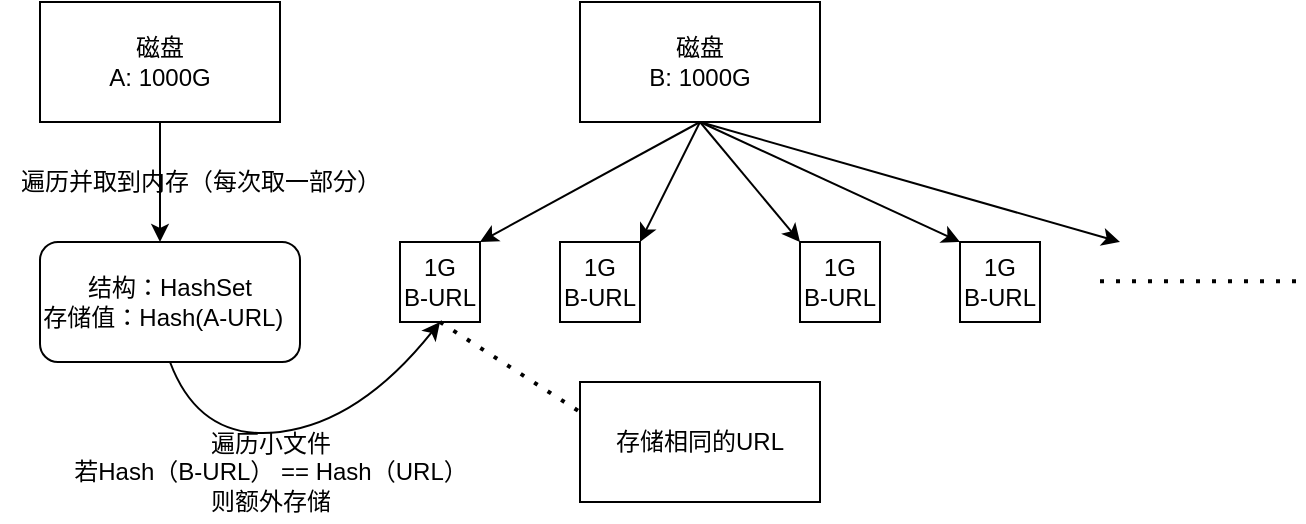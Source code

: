 <mxfile version="17.4.0" type="github">
  <diagram id="9XEyTHgFt5FnE1anenYQ" name="Page-1">
    <mxGraphModel dx="716" dy="383" grid="1" gridSize="10" guides="1" tooltips="1" connect="1" arrows="1" fold="1" page="1" pageScale="1" pageWidth="827" pageHeight="1169" math="0" shadow="0">
      <root>
        <mxCell id="0" />
        <mxCell id="1" parent="0" />
        <mxCell id="AT25fSFhyN4ObIOM5ABT-1" value="磁盘&lt;br&gt;A: 1000G" style="rounded=0;whiteSpace=wrap;html=1;" vertex="1" parent="1">
          <mxGeometry x="180" y="40" width="120" height="60" as="geometry" />
        </mxCell>
        <mxCell id="AT25fSFhyN4ObIOM5ABT-2" value="磁盘&lt;br&gt;B: 1000G" style="rounded=0;whiteSpace=wrap;html=1;" vertex="1" parent="1">
          <mxGeometry x="450" y="40" width="120" height="60" as="geometry" />
        </mxCell>
        <mxCell id="AT25fSFhyN4ObIOM5ABT-3" value="" style="endArrow=classic;html=1;rounded=0;exitX=0.5;exitY=1;exitDx=0;exitDy=0;" edge="1" parent="1" source="AT25fSFhyN4ObIOM5ABT-2">
          <mxGeometry width="50" height="50" relative="1" as="geometry">
            <mxPoint x="390" y="290" as="sourcePoint" />
            <mxPoint x="400" y="160" as="targetPoint" />
          </mxGeometry>
        </mxCell>
        <mxCell id="AT25fSFhyN4ObIOM5ABT-4" value="" style="endArrow=classic;html=1;rounded=0;exitX=0.5;exitY=1;exitDx=0;exitDy=0;" edge="1" parent="1">
          <mxGeometry width="50" height="50" relative="1" as="geometry">
            <mxPoint x="510" y="100" as="sourcePoint" />
            <mxPoint x="480" y="160" as="targetPoint" />
          </mxGeometry>
        </mxCell>
        <mxCell id="AT25fSFhyN4ObIOM5ABT-5" value="" style="endArrow=classic;html=1;rounded=0;exitX=0.5;exitY=1;exitDx=0;exitDy=0;" edge="1" parent="1" source="AT25fSFhyN4ObIOM5ABT-2">
          <mxGeometry width="50" height="50" relative="1" as="geometry">
            <mxPoint x="530" y="120" as="sourcePoint" />
            <mxPoint x="560" y="160" as="targetPoint" />
          </mxGeometry>
        </mxCell>
        <mxCell id="AT25fSFhyN4ObIOM5ABT-6" value="" style="endArrow=classic;html=1;rounded=0;" edge="1" parent="1">
          <mxGeometry width="50" height="50" relative="1" as="geometry">
            <mxPoint x="510" y="100" as="sourcePoint" />
            <mxPoint x="640" y="160" as="targetPoint" />
          </mxGeometry>
        </mxCell>
        <mxCell id="AT25fSFhyN4ObIOM5ABT-7" value="1G&lt;br&gt;B-URL" style="whiteSpace=wrap;html=1;aspect=fixed;" vertex="1" parent="1">
          <mxGeometry x="360" y="160" width="40" height="40" as="geometry" />
        </mxCell>
        <mxCell id="AT25fSFhyN4ObIOM5ABT-8" value="1G&lt;br&gt;B-URL" style="whiteSpace=wrap;html=1;aspect=fixed;" vertex="1" parent="1">
          <mxGeometry x="440" y="160" width="40" height="40" as="geometry" />
        </mxCell>
        <mxCell id="AT25fSFhyN4ObIOM5ABT-9" value="1G&lt;br&gt;B-URL" style="whiteSpace=wrap;html=1;aspect=fixed;" vertex="1" parent="1">
          <mxGeometry x="560" y="160" width="40" height="40" as="geometry" />
        </mxCell>
        <mxCell id="AT25fSFhyN4ObIOM5ABT-10" value="1G&lt;br&gt;B-URL" style="whiteSpace=wrap;html=1;aspect=fixed;" vertex="1" parent="1">
          <mxGeometry x="640" y="160" width="40" height="40" as="geometry" />
        </mxCell>
        <mxCell id="AT25fSFhyN4ObIOM5ABT-11" value="" style="endArrow=classic;html=1;rounded=0;" edge="1" parent="1">
          <mxGeometry width="50" height="50" relative="1" as="geometry">
            <mxPoint x="510" y="100" as="sourcePoint" />
            <mxPoint x="720" y="160" as="targetPoint" />
          </mxGeometry>
        </mxCell>
        <mxCell id="AT25fSFhyN4ObIOM5ABT-13" value="" style="endArrow=none;dashed=1;html=1;dashPattern=1 3;strokeWidth=2;rounded=0;" edge="1" parent="1">
          <mxGeometry width="50" height="50" relative="1" as="geometry">
            <mxPoint x="710" y="179.66" as="sourcePoint" />
            <mxPoint x="810" y="179.66" as="targetPoint" />
          </mxGeometry>
        </mxCell>
        <mxCell id="AT25fSFhyN4ObIOM5ABT-14" value="" style="endArrow=classic;html=1;rounded=0;exitX=0.5;exitY=1;exitDx=0;exitDy=0;" edge="1" parent="1" source="AT25fSFhyN4ObIOM5ABT-1">
          <mxGeometry width="50" height="50" relative="1" as="geometry">
            <mxPoint x="440" y="220" as="sourcePoint" />
            <mxPoint x="240" y="160" as="targetPoint" />
          </mxGeometry>
        </mxCell>
        <mxCell id="AT25fSFhyN4ObIOM5ABT-21" value="结构：HashSet&lt;br&gt;存储值：Hash(A-URL)&amp;nbsp;&amp;nbsp;" style="rounded=1;whiteSpace=wrap;html=1;" vertex="1" parent="1">
          <mxGeometry x="180" y="160" width="130" height="60" as="geometry" />
        </mxCell>
        <mxCell id="AT25fSFhyN4ObIOM5ABT-22" value="遍历并取到内存（每次取一部分）" style="text;html=1;align=center;verticalAlign=middle;resizable=0;points=[];autosize=1;strokeColor=none;fillColor=none;" vertex="1" parent="1">
          <mxGeometry x="160" y="120" width="200" height="20" as="geometry" />
        </mxCell>
        <mxCell id="AT25fSFhyN4ObIOM5ABT-27" value="" style="curved=1;endArrow=classic;html=1;rounded=0;exitX=0.5;exitY=1;exitDx=0;exitDy=0;" edge="1" parent="1" source="AT25fSFhyN4ObIOM5ABT-21">
          <mxGeometry width="50" height="50" relative="1" as="geometry">
            <mxPoint x="440" y="230" as="sourcePoint" />
            <mxPoint x="380" y="200" as="targetPoint" />
            <Array as="points">
              <mxPoint x="260" y="260" />
              <mxPoint x="340" y="250" />
            </Array>
          </mxGeometry>
        </mxCell>
        <mxCell id="AT25fSFhyN4ObIOM5ABT-28" value="遍历小文件&lt;br&gt;若Hash（B-URL） == Hash（URL）&lt;br&gt;则额外存储&lt;br&gt;" style="text;html=1;align=center;verticalAlign=middle;resizable=0;points=[];autosize=1;strokeColor=none;fillColor=none;" vertex="1" parent="1">
          <mxGeometry x="190" y="250" width="210" height="50" as="geometry" />
        </mxCell>
        <mxCell id="AT25fSFhyN4ObIOM5ABT-29" value="" style="endArrow=none;dashed=1;html=1;dashPattern=1 3;strokeWidth=2;rounded=0;entryX=0;entryY=0.25;entryDx=0;entryDy=0;exitX=0.5;exitY=1;exitDx=0;exitDy=0;" edge="1" parent="1" source="AT25fSFhyN4ObIOM5ABT-7" target="AT25fSFhyN4ObIOM5ABT-31">
          <mxGeometry width="50" height="50" relative="1" as="geometry">
            <mxPoint x="360" y="220" as="sourcePoint" />
            <mxPoint x="460" y="240" as="targetPoint" />
          </mxGeometry>
        </mxCell>
        <mxCell id="AT25fSFhyN4ObIOM5ABT-31" value="存储相同的URL&lt;br&gt;" style="rounded=0;whiteSpace=wrap;html=1;" vertex="1" parent="1">
          <mxGeometry x="450" y="230" width="120" height="60" as="geometry" />
        </mxCell>
      </root>
    </mxGraphModel>
  </diagram>
</mxfile>
